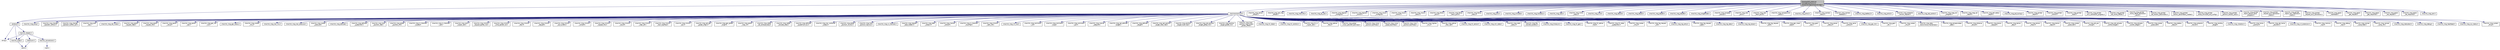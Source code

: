 digraph "libraries/GCS_MAVLink/include/mavlink/v1.0/ardupilotmega/ardupilotmega.h"
{
 // INTERACTIVE_SVG=YES
  edge [fontname="Helvetica",fontsize="10",labelfontname="Helvetica",labelfontsize="10"];
  node [fontname="Helvetica",fontsize="10",shape=record];
  Node1 [label="libraries/GCS_MAVLink\l/include/mavlink/v1.0\l/ardupilotmega/ardupilotmega.h",height=0.2,width=0.4,color="black", fillcolor="grey75", style="filled", fontcolor="black"];
  Node1 -> Node2 [color="midnightblue",fontsize="10",style="solid",fontname="Helvetica"];
  Node2 [label="../protocol.h",height=0.2,width=0.4,color="black", fillcolor="white", style="filled",URL="$protocol_8h.html"];
  Node2 -> Node3 [color="midnightblue",fontsize="10",style="solid",fontname="Helvetica"];
  Node3 [label="string.h",height=0.2,width=0.4,color="grey75", fillcolor="white", style="filled"];
  Node2 -> Node4 [color="midnightblue",fontsize="10",style="solid",fontname="Helvetica"];
  Node4 [label="mavlink_types.h",height=0.2,width=0.4,color="black", fillcolor="white", style="filled",URL="$mavlink__types_8h.html"];
  Node4 -> Node5 [color="midnightblue",fontsize="10",style="solid",fontname="Helvetica"];
  Node5 [label="stdint.h",height=0.2,width=0.4,color="grey75", fillcolor="white", style="filled"];
  Node2 -> Node6 [color="midnightblue",fontsize="10",style="solid",fontname="Helvetica"];
  Node6 [label="mavlink_helpers.h",height=0.2,width=0.4,color="black", fillcolor="white", style="filled",URL="$mavlink__helpers_8h.html"];
  Node6 -> Node3 [color="midnightblue",fontsize="10",style="solid",fontname="Helvetica"];
  Node6 -> Node7 [color="midnightblue",fontsize="10",style="solid",fontname="Helvetica"];
  Node7 [label="checksum.h",height=0.2,width=0.4,color="black", fillcolor="white", style="filled",URL="$checksum_8h.html"];
  Node7 -> Node5 [color="midnightblue",fontsize="10",style="solid",fontname="Helvetica"];
  Node6 -> Node4 [color="midnightblue",fontsize="10",style="solid",fontname="Helvetica"];
  Node6 -> Node8 [color="midnightblue",fontsize="10",style="solid",fontname="Helvetica"];
  Node8 [label="mavlink_conversions.h",height=0.2,width=0.4,color="black", fillcolor="white", style="filled",URL="$mavlink__conversions_8h.html"];
  Node8 -> Node9 [color="midnightblue",fontsize="10",style="solid",fontname="Helvetica"];
  Node9 [label="math.h",height=0.2,width=0.4,color="grey75", fillcolor="white", style="filled"];
  Node1 -> Node10 [color="midnightblue",fontsize="10",style="solid",fontname="Helvetica"];
  Node10 [label="../common/common.h",height=0.2,width=0.4,color="black", fillcolor="white", style="filled",URL="$common_8h.html",tooltip="MAVLink comm protocol generated from common.xml. "];
  Node10 -> Node2 [color="midnightblue",fontsize="10",style="solid",fontname="Helvetica"];
  Node10 -> Node11 [color="midnightblue",fontsize="10",style="solid",fontname="Helvetica"];
  Node11 [label="./mavlink_msg_heartbeat.h",height=0.2,width=0.4,color="black", fillcolor="white", style="filled",URL="$mavlink__msg__heartbeat_8h.html"];
  Node10 -> Node12 [color="midnightblue",fontsize="10",style="solid",fontname="Helvetica"];
  Node12 [label="./mavlink_msg_sys_status.h",height=0.2,width=0.4,color="black", fillcolor="white", style="filled",URL="$mavlink__msg__sys__status_8h.html"];
  Node10 -> Node13 [color="midnightblue",fontsize="10",style="solid",fontname="Helvetica"];
  Node13 [label="./mavlink_msg_system\l_time.h",height=0.2,width=0.4,color="black", fillcolor="white", style="filled",URL="$mavlink__msg__system__time_8h.html"];
  Node10 -> Node14 [color="midnightblue",fontsize="10",style="solid",fontname="Helvetica"];
  Node14 [label="./mavlink_msg_ping.h",height=0.2,width=0.4,color="black", fillcolor="white", style="filled",URL="$mavlink__msg__ping_8h.html"];
  Node10 -> Node15 [color="midnightblue",fontsize="10",style="solid",fontname="Helvetica"];
  Node15 [label="./mavlink_msg_change\l_operator_control.h",height=0.2,width=0.4,color="black", fillcolor="white", style="filled",URL="$mavlink__msg__change__operator__control_8h.html"];
  Node10 -> Node16 [color="midnightblue",fontsize="10",style="solid",fontname="Helvetica"];
  Node16 [label="./mavlink_msg_change\l_operator_control_ack.h",height=0.2,width=0.4,color="black", fillcolor="white", style="filled",URL="$mavlink__msg__change__operator__control__ack_8h.html"];
  Node10 -> Node17 [color="midnightblue",fontsize="10",style="solid",fontname="Helvetica"];
  Node17 [label="./mavlink_msg_auth\l_key.h",height=0.2,width=0.4,color="black", fillcolor="white", style="filled",URL="$mavlink__msg__auth__key_8h.html"];
  Node10 -> Node18 [color="midnightblue",fontsize="10",style="solid",fontname="Helvetica"];
  Node18 [label="./mavlink_msg_set_mode.h",height=0.2,width=0.4,color="black", fillcolor="white", style="filled",URL="$mavlink__msg__set__mode_8h.html"];
  Node10 -> Node19 [color="midnightblue",fontsize="10",style="solid",fontname="Helvetica"];
  Node19 [label="./mavlink_msg_param\l_request_read.h",height=0.2,width=0.4,color="black", fillcolor="white", style="filled",URL="$mavlink__msg__param__request__read_8h.html"];
  Node10 -> Node20 [color="midnightblue",fontsize="10",style="solid",fontname="Helvetica"];
  Node20 [label="./mavlink_msg_param\l_request_list.h",height=0.2,width=0.4,color="black", fillcolor="white", style="filled",URL="$mavlink__msg__param__request__list_8h.html"];
  Node10 -> Node21 [color="midnightblue",fontsize="10",style="solid",fontname="Helvetica"];
  Node21 [label="./mavlink_msg_param\l_value.h",height=0.2,width=0.4,color="black", fillcolor="white", style="filled",URL="$mavlink__msg__param__value_8h.html"];
  Node10 -> Node22 [color="midnightblue",fontsize="10",style="solid",fontname="Helvetica"];
  Node22 [label="./mavlink_msg_param\l_set.h",height=0.2,width=0.4,color="black", fillcolor="white", style="filled",URL="$mavlink__msg__param__set_8h.html"];
  Node10 -> Node23 [color="midnightblue",fontsize="10",style="solid",fontname="Helvetica"];
  Node23 [label="./mavlink_msg_gps_raw\l_int.h",height=0.2,width=0.4,color="black", fillcolor="white", style="filled",URL="$mavlink__msg__gps__raw__int_8h.html"];
  Node10 -> Node24 [color="midnightblue",fontsize="10",style="solid",fontname="Helvetica"];
  Node24 [label="./mavlink_msg_gps_status.h",height=0.2,width=0.4,color="black", fillcolor="white", style="filled",URL="$mavlink__msg__gps__status_8h.html"];
  Node10 -> Node25 [color="midnightblue",fontsize="10",style="solid",fontname="Helvetica"];
  Node25 [label="./mavlink_msg_scaled\l_imu.h",height=0.2,width=0.4,color="black", fillcolor="white", style="filled",URL="$mavlink__msg__scaled__imu_8h.html"];
  Node10 -> Node26 [color="midnightblue",fontsize="10",style="solid",fontname="Helvetica"];
  Node26 [label="./mavlink_msg_raw_imu.h",height=0.2,width=0.4,color="black", fillcolor="white", style="filled",URL="$mavlink__msg__raw__imu_8h.html"];
  Node10 -> Node27 [color="midnightblue",fontsize="10",style="solid",fontname="Helvetica"];
  Node27 [label="./mavlink_msg_raw_pressure.h",height=0.2,width=0.4,color="black", fillcolor="white", style="filled",URL="$mavlink__msg__raw__pressure_8h.html"];
  Node10 -> Node28 [color="midnightblue",fontsize="10",style="solid",fontname="Helvetica"];
  Node28 [label="./mavlink_msg_scaled\l_pressure.h",height=0.2,width=0.4,color="black", fillcolor="white", style="filled",URL="$mavlink__msg__scaled__pressure_8h.html"];
  Node10 -> Node29 [color="midnightblue",fontsize="10",style="solid",fontname="Helvetica"];
  Node29 [label="./mavlink_msg_attitude.h",height=0.2,width=0.4,color="black", fillcolor="white", style="filled",URL="$mavlink__msg__attitude_8h.html"];
  Node10 -> Node30 [color="midnightblue",fontsize="10",style="solid",fontname="Helvetica"];
  Node30 [label="./mavlink_msg_attitude\l_quaternion.h",height=0.2,width=0.4,color="black", fillcolor="white", style="filled",URL="$mavlink__msg__attitude__quaternion_8h.html"];
  Node10 -> Node31 [color="midnightblue",fontsize="10",style="solid",fontname="Helvetica"];
  Node31 [label="./mavlink_msg_local\l_position_ned.h",height=0.2,width=0.4,color="black", fillcolor="white", style="filled",URL="$mavlink__msg__local__position__ned_8h.html"];
  Node10 -> Node32 [color="midnightblue",fontsize="10",style="solid",fontname="Helvetica"];
  Node32 [label="./mavlink_msg_global\l_position_int.h",height=0.2,width=0.4,color="black", fillcolor="white", style="filled",URL="$mavlink__msg__global__position__int_8h.html"];
  Node10 -> Node33 [color="midnightblue",fontsize="10",style="solid",fontname="Helvetica"];
  Node33 [label="./mavlink_msg_rc_channels\l_scaled.h",height=0.2,width=0.4,color="black", fillcolor="white", style="filled",URL="$mavlink__msg__rc__channels__scaled_8h.html"];
  Node10 -> Node34 [color="midnightblue",fontsize="10",style="solid",fontname="Helvetica"];
  Node34 [label="./mavlink_msg_rc_channels\l_raw.h",height=0.2,width=0.4,color="black", fillcolor="white", style="filled",URL="$mavlink__msg__rc__channels__raw_8h.html"];
  Node10 -> Node35 [color="midnightblue",fontsize="10",style="solid",fontname="Helvetica"];
  Node35 [label="./mavlink_msg_servo\l_output_raw.h",height=0.2,width=0.4,color="black", fillcolor="white", style="filled",URL="$mavlink__msg__servo__output__raw_8h.html"];
  Node10 -> Node36 [color="midnightblue",fontsize="10",style="solid",fontname="Helvetica"];
  Node36 [label="./mavlink_msg_mission\l_request_partial_list.h",height=0.2,width=0.4,color="black", fillcolor="white", style="filled",URL="$mavlink__msg__mission__request__partial__list_8h.html"];
  Node10 -> Node37 [color="midnightblue",fontsize="10",style="solid",fontname="Helvetica"];
  Node37 [label="./mavlink_msg_mission\l_write_partial_list.h",height=0.2,width=0.4,color="black", fillcolor="white", style="filled",URL="$mavlink__msg__mission__write__partial__list_8h.html"];
  Node10 -> Node38 [color="midnightblue",fontsize="10",style="solid",fontname="Helvetica"];
  Node38 [label="./mavlink_msg_mission\l_item.h",height=0.2,width=0.4,color="black", fillcolor="white", style="filled",URL="$mavlink__msg__mission__item_8h.html"];
  Node10 -> Node39 [color="midnightblue",fontsize="10",style="solid",fontname="Helvetica"];
  Node39 [label="./mavlink_msg_mission\l_request.h",height=0.2,width=0.4,color="black", fillcolor="white", style="filled",URL="$mavlink__msg__mission__request_8h.html"];
  Node10 -> Node40 [color="midnightblue",fontsize="10",style="solid",fontname="Helvetica"];
  Node40 [label="./mavlink_msg_mission\l_set_current.h",height=0.2,width=0.4,color="black", fillcolor="white", style="filled",URL="$mavlink__msg__mission__set__current_8h.html"];
  Node10 -> Node41 [color="midnightblue",fontsize="10",style="solid",fontname="Helvetica"];
  Node41 [label="./mavlink_msg_mission\l_current.h",height=0.2,width=0.4,color="black", fillcolor="white", style="filled",URL="$mavlink__msg__mission__current_8h.html"];
  Node10 -> Node42 [color="midnightblue",fontsize="10",style="solid",fontname="Helvetica"];
  Node42 [label="./mavlink_msg_mission\l_request_list.h",height=0.2,width=0.4,color="black", fillcolor="white", style="filled",URL="$mavlink__msg__mission__request__list_8h.html"];
  Node10 -> Node43 [color="midnightblue",fontsize="10",style="solid",fontname="Helvetica"];
  Node43 [label="./mavlink_msg_mission\l_count.h",height=0.2,width=0.4,color="black", fillcolor="white", style="filled",URL="$mavlink__msg__mission__count_8h.html"];
  Node10 -> Node44 [color="midnightblue",fontsize="10",style="solid",fontname="Helvetica"];
  Node44 [label="./mavlink_msg_mission\l_clear_all.h",height=0.2,width=0.4,color="black", fillcolor="white", style="filled",URL="$mavlink__msg__mission__clear__all_8h.html"];
  Node10 -> Node45 [color="midnightblue",fontsize="10",style="solid",fontname="Helvetica"];
  Node45 [label="./mavlink_msg_mission\l_item_reached.h",height=0.2,width=0.4,color="black", fillcolor="white", style="filled",URL="$mavlink__msg__mission__item__reached_8h.html"];
  Node10 -> Node46 [color="midnightblue",fontsize="10",style="solid",fontname="Helvetica"];
  Node46 [label="./mavlink_msg_mission\l_ack.h",height=0.2,width=0.4,color="black", fillcolor="white", style="filled",URL="$mavlink__msg__mission__ack_8h.html"];
  Node10 -> Node47 [color="midnightblue",fontsize="10",style="solid",fontname="Helvetica"];
  Node47 [label="./mavlink_msg_set_gps\l_global_origin.h",height=0.2,width=0.4,color="black", fillcolor="white", style="filled",URL="$mavlink__msg__set__gps__global__origin_8h.html"];
  Node10 -> Node48 [color="midnightblue",fontsize="10",style="solid",fontname="Helvetica"];
  Node48 [label="./mavlink_msg_gps_global\l_origin.h",height=0.2,width=0.4,color="black", fillcolor="white", style="filled",URL="$mavlink__msg__gps__global__origin_8h.html"];
  Node10 -> Node49 [color="midnightblue",fontsize="10",style="solid",fontname="Helvetica"];
  Node49 [label="./mavlink_msg_param\l_map_rc.h",height=0.2,width=0.4,color="black", fillcolor="white", style="filled",URL="$mavlink__msg__param__map__rc_8h.html"];
  Node10 -> Node50 [color="midnightblue",fontsize="10",style="solid",fontname="Helvetica"];
  Node50 [label="./mavlink_msg_safety\l_set_allowed_area.h",height=0.2,width=0.4,color="black", fillcolor="white", style="filled",URL="$mavlink__msg__safety__set__allowed__area_8h.html"];
  Node10 -> Node51 [color="midnightblue",fontsize="10",style="solid",fontname="Helvetica"];
  Node51 [label="./mavlink_msg_safety\l_allowed_area.h",height=0.2,width=0.4,color="black", fillcolor="white", style="filled",URL="$mavlink__msg__safety__allowed__area_8h.html"];
  Node10 -> Node52 [color="midnightblue",fontsize="10",style="solid",fontname="Helvetica"];
  Node52 [label="./mavlink_msg_attitude\l_quaternion_cov.h",height=0.2,width=0.4,color="black", fillcolor="white", style="filled",URL="$mavlink__msg__attitude__quaternion__cov_8h.html"];
  Node10 -> Node53 [color="midnightblue",fontsize="10",style="solid",fontname="Helvetica"];
  Node53 [label="./mavlink_msg_nav_controller\l_output.h",height=0.2,width=0.4,color="black", fillcolor="white", style="filled",URL="$mavlink__msg__nav__controller__output_8h.html"];
  Node10 -> Node54 [color="midnightblue",fontsize="10",style="solid",fontname="Helvetica"];
  Node54 [label="./mavlink_msg_global\l_position_int_cov.h",height=0.2,width=0.4,color="black", fillcolor="white", style="filled",URL="$mavlink__msg__global__position__int__cov_8h.html"];
  Node10 -> Node55 [color="midnightblue",fontsize="10",style="solid",fontname="Helvetica"];
  Node55 [label="./mavlink_msg_local\l_position_ned_cov.h",height=0.2,width=0.4,color="black", fillcolor="white", style="filled",URL="$mavlink__msg__local__position__ned__cov_8h.html"];
  Node10 -> Node56 [color="midnightblue",fontsize="10",style="solid",fontname="Helvetica"];
  Node56 [label="./mavlink_msg_rc_channels.h",height=0.2,width=0.4,color="black", fillcolor="white", style="filled",URL="$mavlink__msg__rc__channels_8h.html"];
  Node10 -> Node57 [color="midnightblue",fontsize="10",style="solid",fontname="Helvetica"];
  Node57 [label="./mavlink_msg_request\l_data_stream.h",height=0.2,width=0.4,color="black", fillcolor="white", style="filled",URL="$mavlink__msg__request__data__stream_8h.html"];
  Node10 -> Node58 [color="midnightblue",fontsize="10",style="solid",fontname="Helvetica"];
  Node58 [label="./mavlink_msg_data\l_stream.h",height=0.2,width=0.4,color="black", fillcolor="white", style="filled",URL="$mavlink__msg__data__stream_8h.html"];
  Node10 -> Node59 [color="midnightblue",fontsize="10",style="solid",fontname="Helvetica"];
  Node59 [label="./mavlink_msg_manual\l_control.h",height=0.2,width=0.4,color="black", fillcolor="white", style="filled",URL="$mavlink__msg__manual__control_8h.html"];
  Node10 -> Node60 [color="midnightblue",fontsize="10",style="solid",fontname="Helvetica"];
  Node60 [label="./mavlink_msg_rc_channels\l_override.h",height=0.2,width=0.4,color="black", fillcolor="white", style="filled",URL="$mavlink__msg__rc__channels__override_8h.html"];
  Node10 -> Node61 [color="midnightblue",fontsize="10",style="solid",fontname="Helvetica"];
  Node61 [label="./mavlink_msg_mission\l_item_int.h",height=0.2,width=0.4,color="black", fillcolor="white", style="filled",URL="$mavlink__msg__mission__item__int_8h.html"];
  Node10 -> Node62 [color="midnightblue",fontsize="10",style="solid",fontname="Helvetica"];
  Node62 [label="./mavlink_msg_vfr_hud.h",height=0.2,width=0.4,color="black", fillcolor="white", style="filled",URL="$mavlink__msg__vfr__hud_8h.html"];
  Node10 -> Node63 [color="midnightblue",fontsize="10",style="solid",fontname="Helvetica"];
  Node63 [label="./mavlink_msg_command\l_int.h",height=0.2,width=0.4,color="black", fillcolor="white", style="filled",URL="$mavlink__msg__command__int_8h.html"];
  Node10 -> Node64 [color="midnightblue",fontsize="10",style="solid",fontname="Helvetica"];
  Node64 [label="./mavlink_msg_command\l_long.h",height=0.2,width=0.4,color="black", fillcolor="white", style="filled",URL="$mavlink__msg__command__long_8h.html"];
  Node10 -> Node65 [color="midnightblue",fontsize="10",style="solid",fontname="Helvetica"];
  Node65 [label="./mavlink_msg_command\l_ack.h",height=0.2,width=0.4,color="black", fillcolor="white", style="filled",URL="$mavlink__msg__command__ack_8h.html"];
  Node10 -> Node66 [color="midnightblue",fontsize="10",style="solid",fontname="Helvetica"];
  Node66 [label="./mavlink_msg_manual\l_setpoint.h",height=0.2,width=0.4,color="black", fillcolor="white", style="filled",URL="$mavlink__msg__manual__setpoint_8h.html"];
  Node10 -> Node67 [color="midnightblue",fontsize="10",style="solid",fontname="Helvetica"];
  Node67 [label="./mavlink_msg_set_attitude\l_target.h",height=0.2,width=0.4,color="black", fillcolor="white", style="filled",URL="$mavlink__msg__set__attitude__target_8h.html"];
  Node10 -> Node68 [color="midnightblue",fontsize="10",style="solid",fontname="Helvetica"];
  Node68 [label="./mavlink_msg_attitude\l_target.h",height=0.2,width=0.4,color="black", fillcolor="white", style="filled",URL="$mavlink__msg__attitude__target_8h.html"];
  Node10 -> Node69 [color="midnightblue",fontsize="10",style="solid",fontname="Helvetica"];
  Node69 [label="./mavlink_msg_set_position\l_target_local_ned.h",height=0.2,width=0.4,color="black", fillcolor="white", style="filled",URL="$mavlink__msg__set__position__target__local__ned_8h.html"];
  Node10 -> Node70 [color="midnightblue",fontsize="10",style="solid",fontname="Helvetica"];
  Node70 [label="./mavlink_msg_position\l_target_local_ned.h",height=0.2,width=0.4,color="black", fillcolor="white", style="filled",URL="$mavlink__msg__position__target__local__ned_8h.html"];
  Node10 -> Node71 [color="midnightblue",fontsize="10",style="solid",fontname="Helvetica"];
  Node71 [label="./mavlink_msg_set_position\l_target_global_int.h",height=0.2,width=0.4,color="black", fillcolor="white", style="filled",URL="$mavlink__msg__set__position__target__global__int_8h.html"];
  Node10 -> Node72 [color="midnightblue",fontsize="10",style="solid",fontname="Helvetica"];
  Node72 [label="./mavlink_msg_position\l_target_global_int.h",height=0.2,width=0.4,color="black", fillcolor="white", style="filled",URL="$mavlink__msg__position__target__global__int_8h.html"];
  Node10 -> Node73 [color="midnightblue",fontsize="10",style="solid",fontname="Helvetica"];
  Node73 [label="./mavlink_msg_local\l_position_ned_system\l_global_offset.h",height=0.2,width=0.4,color="black", fillcolor="white", style="filled",URL="$mavlink__msg__local__position__ned__system__global__offset_8h.html"];
  Node10 -> Node74 [color="midnightblue",fontsize="10",style="solid",fontname="Helvetica"];
  Node74 [label="./mavlink_msg_hil_state.h",height=0.2,width=0.4,color="black", fillcolor="white", style="filled",URL="$mavlink__msg__hil__state_8h.html"];
  Node10 -> Node75 [color="midnightblue",fontsize="10",style="solid",fontname="Helvetica"];
  Node75 [label="./mavlink_msg_hil_controls.h",height=0.2,width=0.4,color="black", fillcolor="white", style="filled",URL="$mavlink__msg__hil__controls_8h.html"];
  Node10 -> Node76 [color="midnightblue",fontsize="10",style="solid",fontname="Helvetica"];
  Node76 [label="./mavlink_msg_hil_rc\l_inputs_raw.h",height=0.2,width=0.4,color="black", fillcolor="white", style="filled",URL="$mavlink__msg__hil__rc__inputs__raw_8h.html"];
  Node10 -> Node77 [color="midnightblue",fontsize="10",style="solid",fontname="Helvetica"];
  Node77 [label="./mavlink_msg_optical\l_flow.h",height=0.2,width=0.4,color="black", fillcolor="white", style="filled",URL="$mavlink__msg__optical__flow_8h.html"];
  Node10 -> Node78 [color="midnightblue",fontsize="10",style="solid",fontname="Helvetica"];
  Node78 [label="./mavlink_msg_global\l_vision_position_estimate.h",height=0.2,width=0.4,color="black", fillcolor="white", style="filled",URL="$mavlink__msg__global__vision__position__estimate_8h.html"];
  Node10 -> Node79 [color="midnightblue",fontsize="10",style="solid",fontname="Helvetica"];
  Node79 [label="./mavlink_msg_vision\l_position_estimate.h",height=0.2,width=0.4,color="black", fillcolor="white", style="filled",URL="$mavlink__msg__vision__position__estimate_8h.html"];
  Node10 -> Node80 [color="midnightblue",fontsize="10",style="solid",fontname="Helvetica"];
  Node80 [label="./mavlink_msg_vision\l_speed_estimate.h",height=0.2,width=0.4,color="black", fillcolor="white", style="filled",URL="$mavlink__msg__vision__speed__estimate_8h.html"];
  Node10 -> Node81 [color="midnightblue",fontsize="10",style="solid",fontname="Helvetica"];
  Node81 [label="./mavlink_msg_vicon\l_position_estimate.h",height=0.2,width=0.4,color="black", fillcolor="white", style="filled",URL="$mavlink__msg__vicon__position__estimate_8h.html"];
  Node10 -> Node82 [color="midnightblue",fontsize="10",style="solid",fontname="Helvetica"];
  Node82 [label="./mavlink_msg_highres\l_imu.h",height=0.2,width=0.4,color="black", fillcolor="white", style="filled",URL="$mavlink__msg__highres__imu_8h.html"];
  Node10 -> Node83 [color="midnightblue",fontsize="10",style="solid",fontname="Helvetica"];
  Node83 [label="./mavlink_msg_optical\l_flow_rad.h",height=0.2,width=0.4,color="black", fillcolor="white", style="filled",URL="$mavlink__msg__optical__flow__rad_8h.html"];
  Node10 -> Node84 [color="midnightblue",fontsize="10",style="solid",fontname="Helvetica"];
  Node84 [label="./mavlink_msg_hil_sensor.h",height=0.2,width=0.4,color="black", fillcolor="white", style="filled",URL="$mavlink__msg__hil__sensor_8h.html"];
  Node10 -> Node85 [color="midnightblue",fontsize="10",style="solid",fontname="Helvetica"];
  Node85 [label="./mavlink_msg_sim_state.h",height=0.2,width=0.4,color="black", fillcolor="white", style="filled",URL="$mavlink__msg__sim__state_8h.html"];
  Node10 -> Node86 [color="midnightblue",fontsize="10",style="solid",fontname="Helvetica"];
  Node86 [label="./mavlink_msg_radio\l_status.h",height=0.2,width=0.4,color="black", fillcolor="white", style="filled",URL="$mavlink__msg__radio__status_8h.html"];
  Node10 -> Node87 [color="midnightblue",fontsize="10",style="solid",fontname="Helvetica"];
  Node87 [label="./mavlink_msg_file\l_transfer_protocol.h",height=0.2,width=0.4,color="black", fillcolor="white", style="filled",URL="$mavlink__msg__file__transfer__protocol_8h.html"];
  Node10 -> Node88 [color="midnightblue",fontsize="10",style="solid",fontname="Helvetica"];
  Node88 [label="./mavlink_msg_timesync.h",height=0.2,width=0.4,color="black", fillcolor="white", style="filled",URL="$mavlink__msg__timesync_8h.html"];
  Node10 -> Node89 [color="midnightblue",fontsize="10",style="solid",fontname="Helvetica"];
  Node89 [label="./mavlink_msg_hil_gps.h",height=0.2,width=0.4,color="black", fillcolor="white", style="filled",URL="$mavlink__msg__hil__gps_8h.html"];
  Node10 -> Node90 [color="midnightblue",fontsize="10",style="solid",fontname="Helvetica"];
  Node90 [label="./mavlink_msg_hil_optical\l_flow.h",height=0.2,width=0.4,color="black", fillcolor="white", style="filled",URL="$mavlink__msg__hil__optical__flow_8h.html"];
  Node10 -> Node91 [color="midnightblue",fontsize="10",style="solid",fontname="Helvetica"];
  Node91 [label="./mavlink_msg_hil_state\l_quaternion.h",height=0.2,width=0.4,color="black", fillcolor="white", style="filled",URL="$mavlink__msg__hil__state__quaternion_8h.html"];
  Node10 -> Node92 [color="midnightblue",fontsize="10",style="solid",fontname="Helvetica"];
  Node92 [label="./mavlink_msg_scaled\l_imu2.h",height=0.2,width=0.4,color="black", fillcolor="white", style="filled",URL="$mavlink__msg__scaled__imu2_8h.html"];
  Node10 -> Node93 [color="midnightblue",fontsize="10",style="solid",fontname="Helvetica"];
  Node93 [label="./mavlink_msg_log_request\l_list.h",height=0.2,width=0.4,color="black", fillcolor="white", style="filled",URL="$mavlink__msg__log__request__list_8h.html"];
  Node10 -> Node94 [color="midnightblue",fontsize="10",style="solid",fontname="Helvetica"];
  Node94 [label="./mavlink_msg_log_entry.h",height=0.2,width=0.4,color="black", fillcolor="white", style="filled",URL="$mavlink__msg__log__entry_8h.html"];
  Node10 -> Node95 [color="midnightblue",fontsize="10",style="solid",fontname="Helvetica"];
  Node95 [label="./mavlink_msg_log_request\l_data.h",height=0.2,width=0.4,color="black", fillcolor="white", style="filled",URL="$mavlink__msg__log__request__data_8h.html"];
  Node10 -> Node96 [color="midnightblue",fontsize="10",style="solid",fontname="Helvetica"];
  Node96 [label="./mavlink_msg_log_data.h",height=0.2,width=0.4,color="black", fillcolor="white", style="filled",URL="$mavlink__msg__log__data_8h.html"];
  Node10 -> Node97 [color="midnightblue",fontsize="10",style="solid",fontname="Helvetica"];
  Node97 [label="./mavlink_msg_log_erase.h",height=0.2,width=0.4,color="black", fillcolor="white", style="filled",URL="$mavlink__msg__log__erase_8h.html"];
  Node10 -> Node98 [color="midnightblue",fontsize="10",style="solid",fontname="Helvetica"];
  Node98 [label="./mavlink_msg_log_request\l_end.h",height=0.2,width=0.4,color="black", fillcolor="white", style="filled",URL="$mavlink__msg__log__request__end_8h.html"];
  Node10 -> Node99 [color="midnightblue",fontsize="10",style="solid",fontname="Helvetica"];
  Node99 [label="./mavlink_msg_gps_inject\l_data.h",height=0.2,width=0.4,color="black", fillcolor="white", style="filled",URL="$mavlink__msg__gps__inject__data_8h.html"];
  Node10 -> Node100 [color="midnightblue",fontsize="10",style="solid",fontname="Helvetica"];
  Node100 [label="./mavlink_msg_gps2\l_raw.h",height=0.2,width=0.4,color="black", fillcolor="white", style="filled",URL="$mavlink__msg__gps2__raw_8h.html"];
  Node10 -> Node101 [color="midnightblue",fontsize="10",style="solid",fontname="Helvetica"];
  Node101 [label="./mavlink_msg_power\l_status.h",height=0.2,width=0.4,color="black", fillcolor="white", style="filled",URL="$mavlink__msg__power__status_8h.html"];
  Node10 -> Node102 [color="midnightblue",fontsize="10",style="solid",fontname="Helvetica"];
  Node102 [label="./mavlink_msg_serial\l_control.h",height=0.2,width=0.4,color="black", fillcolor="white", style="filled",URL="$mavlink__msg__serial__control_8h.html"];
  Node10 -> Node103 [color="midnightblue",fontsize="10",style="solid",fontname="Helvetica"];
  Node103 [label="./mavlink_msg_gps_rtk.h",height=0.2,width=0.4,color="black", fillcolor="white", style="filled",URL="$mavlink__msg__gps__rtk_8h.html"];
  Node10 -> Node104 [color="midnightblue",fontsize="10",style="solid",fontname="Helvetica"];
  Node104 [label="./mavlink_msg_gps2\l_rtk.h",height=0.2,width=0.4,color="black", fillcolor="white", style="filled",URL="$mavlink__msg__gps2__rtk_8h.html"];
  Node10 -> Node105 [color="midnightblue",fontsize="10",style="solid",fontname="Helvetica"];
  Node105 [label="./mavlink_msg_scaled\l_imu3.h",height=0.2,width=0.4,color="black", fillcolor="white", style="filled",URL="$mavlink__msg__scaled__imu3_8h.html"];
  Node10 -> Node106 [color="midnightblue",fontsize="10",style="solid",fontname="Helvetica"];
  Node106 [label="./mavlink_msg_data\l_transmission_handshake.h",height=0.2,width=0.4,color="black", fillcolor="white", style="filled",URL="$mavlink__msg__data__transmission__handshake_8h.html"];
  Node10 -> Node107 [color="midnightblue",fontsize="10",style="solid",fontname="Helvetica"];
  Node107 [label="./mavlink_msg_encapsulated\l_data.h",height=0.2,width=0.4,color="black", fillcolor="white", style="filled",URL="$mavlink__msg__encapsulated__data_8h.html"];
  Node10 -> Node108 [color="midnightblue",fontsize="10",style="solid",fontname="Helvetica"];
  Node108 [label="./mavlink_msg_distance\l_sensor.h",height=0.2,width=0.4,color="black", fillcolor="white", style="filled",URL="$mavlink__msg__distance__sensor_8h.html"];
  Node10 -> Node109 [color="midnightblue",fontsize="10",style="solid",fontname="Helvetica"];
  Node109 [label="./mavlink_msg_terrain\l_request.h",height=0.2,width=0.4,color="black", fillcolor="white", style="filled",URL="$mavlink__msg__terrain__request_8h.html"];
  Node10 -> Node110 [color="midnightblue",fontsize="10",style="solid",fontname="Helvetica"];
  Node110 [label="./mavlink_msg_terrain\l_data.h",height=0.2,width=0.4,color="black", fillcolor="white", style="filled",URL="$mavlink__msg__terrain__data_8h.html"];
  Node10 -> Node111 [color="midnightblue",fontsize="10",style="solid",fontname="Helvetica"];
  Node111 [label="./mavlink_msg_terrain\l_check.h",height=0.2,width=0.4,color="black", fillcolor="white", style="filled",URL="$mavlink__msg__terrain__check_8h.html"];
  Node10 -> Node112 [color="midnightblue",fontsize="10",style="solid",fontname="Helvetica"];
  Node112 [label="./mavlink_msg_terrain\l_report.h",height=0.2,width=0.4,color="black", fillcolor="white", style="filled",URL="$mavlink__msg__terrain__report_8h.html"];
  Node10 -> Node113 [color="midnightblue",fontsize="10",style="solid",fontname="Helvetica"];
  Node113 [label="./mavlink_msg_scaled\l_pressure2.h",height=0.2,width=0.4,color="black", fillcolor="white", style="filled",URL="$mavlink__msg__scaled__pressure2_8h.html"];
  Node10 -> Node114 [color="midnightblue",fontsize="10",style="solid",fontname="Helvetica"];
  Node114 [label="./mavlink_msg_att_pos\l_mocap.h",height=0.2,width=0.4,color="black", fillcolor="white", style="filled",URL="$mavlink__msg__att__pos__mocap_8h.html"];
  Node10 -> Node115 [color="midnightblue",fontsize="10",style="solid",fontname="Helvetica"];
  Node115 [label="./mavlink_msg_set_actuator\l_control_target.h",height=0.2,width=0.4,color="black", fillcolor="white", style="filled",URL="$mavlink__msg__set__actuator__control__target_8h.html"];
  Node10 -> Node116 [color="midnightblue",fontsize="10",style="solid",fontname="Helvetica"];
  Node116 [label="./mavlink_msg_actuator\l_control_target.h",height=0.2,width=0.4,color="black", fillcolor="white", style="filled",URL="$mavlink__msg__actuator__control__target_8h.html"];
  Node10 -> Node117 [color="midnightblue",fontsize="10",style="solid",fontname="Helvetica"];
  Node117 [label="./mavlink_msg_scaled\l_pressure3.h",height=0.2,width=0.4,color="black", fillcolor="white", style="filled",URL="$mavlink__msg__scaled__pressure3_8h.html"];
  Node10 -> Node118 [color="midnightblue",fontsize="10",style="solid",fontname="Helvetica"];
  Node118 [label="./mavlink_msg_battery\l_status.h",height=0.2,width=0.4,color="black", fillcolor="white", style="filled",URL="$mavlink__msg__battery__status_8h.html"];
  Node10 -> Node119 [color="midnightblue",fontsize="10",style="solid",fontname="Helvetica"];
  Node119 [label="./mavlink_msg_autopilot\l_version.h",height=0.2,width=0.4,color="black", fillcolor="white", style="filled",URL="$mavlink__msg__autopilot__version_8h.html"];
  Node10 -> Node120 [color="midnightblue",fontsize="10",style="solid",fontname="Helvetica"];
  Node120 [label="./mavlink_msg_landing\l_target.h",height=0.2,width=0.4,color="black", fillcolor="white", style="filled",URL="$mavlink__msg__landing__target_8h.html"];
  Node10 -> Node121 [color="midnightblue",fontsize="10",style="solid",fontname="Helvetica"];
  Node121 [label="./mavlink_msg_vibration.h",height=0.2,width=0.4,color="black", fillcolor="white", style="filled",URL="$mavlink__msg__vibration_8h.html"];
  Node10 -> Node122 [color="midnightblue",fontsize="10",style="solid",fontname="Helvetica"];
  Node122 [label="./mavlink_msg_home\l_position.h",height=0.2,width=0.4,color="black", fillcolor="white", style="filled",URL="$mavlink__msg__home__position_8h.html"];
  Node10 -> Node123 [color="midnightblue",fontsize="10",style="solid",fontname="Helvetica"];
  Node123 [label="./mavlink_msg_set_home\l_position.h",height=0.2,width=0.4,color="black", fillcolor="white", style="filled",URL="$mavlink__msg__set__home__position_8h.html"];
  Node10 -> Node124 [color="midnightblue",fontsize="10",style="solid",fontname="Helvetica"];
  Node124 [label="./mavlink_msg_v2_extension.h",height=0.2,width=0.4,color="black", fillcolor="white", style="filled",URL="$mavlink__msg__v2__extension_8h.html"];
  Node10 -> Node125 [color="midnightblue",fontsize="10",style="solid",fontname="Helvetica"];
  Node125 [label="./mavlink_msg_memory\l_vect.h",height=0.2,width=0.4,color="black", fillcolor="white", style="filled",URL="$mavlink__msg__memory__vect_8h.html"];
  Node10 -> Node126 [color="midnightblue",fontsize="10",style="solid",fontname="Helvetica"];
  Node126 [label="./mavlink_msg_debug\l_vect.h",height=0.2,width=0.4,color="black", fillcolor="white", style="filled",URL="$mavlink__msg__debug__vect_8h.html"];
  Node10 -> Node127 [color="midnightblue",fontsize="10",style="solid",fontname="Helvetica"];
  Node127 [label="./mavlink_msg_named\l_value_float.h",height=0.2,width=0.4,color="black", fillcolor="white", style="filled",URL="$mavlink__msg__named__value__float_8h.html"];
  Node10 -> Node128 [color="midnightblue",fontsize="10",style="solid",fontname="Helvetica"];
  Node128 [label="./mavlink_msg_named\l_value_int.h",height=0.2,width=0.4,color="black", fillcolor="white", style="filled",URL="$mavlink__msg__named__value__int_8h.html"];
  Node10 -> Node129 [color="midnightblue",fontsize="10",style="solid",fontname="Helvetica"];
  Node129 [label="./mavlink_msg_statustext.h",height=0.2,width=0.4,color="black", fillcolor="white", style="filled",URL="$mavlink__msg__statustext_8h.html"];
  Node10 -> Node130 [color="midnightblue",fontsize="10",style="solid",fontname="Helvetica"];
  Node130 [label="./mavlink_msg_debug.h",height=0.2,width=0.4,color="black", fillcolor="white", style="filled",URL="$mavlink__msg__debug_8h.html"];
  Node1 -> Node131 [color="midnightblue",fontsize="10",style="solid",fontname="Helvetica"];
  Node131 [label="./mavlink_msg_sensor\l_offsets.h",height=0.2,width=0.4,color="black", fillcolor="white", style="filled",URL="$mavlink__msg__sensor__offsets_8h.html"];
  Node1 -> Node132 [color="midnightblue",fontsize="10",style="solid",fontname="Helvetica"];
  Node132 [label="./mavlink_msg_set_mag\l_offsets.h",height=0.2,width=0.4,color="black", fillcolor="white", style="filled",URL="$mavlink__msg__set__mag__offsets_8h.html"];
  Node1 -> Node133 [color="midnightblue",fontsize="10",style="solid",fontname="Helvetica"];
  Node133 [label="./mavlink_msg_meminfo.h",height=0.2,width=0.4,color="black", fillcolor="white", style="filled",URL="$mavlink__msg__meminfo_8h.html"];
  Node1 -> Node134 [color="midnightblue",fontsize="10",style="solid",fontname="Helvetica"];
  Node134 [label="./mavlink_msg_ap_adc.h",height=0.2,width=0.4,color="black", fillcolor="white", style="filled",URL="$mavlink__msg__ap__adc_8h.html"];
  Node1 -> Node135 [color="midnightblue",fontsize="10",style="solid",fontname="Helvetica"];
  Node135 [label="./mavlink_msg_digicam\l_configure.h",height=0.2,width=0.4,color="black", fillcolor="white", style="filled",URL="$mavlink__msg__digicam__configure_8h.html"];
  Node1 -> Node136 [color="midnightblue",fontsize="10",style="solid",fontname="Helvetica"];
  Node136 [label="./mavlink_msg_digicam\l_control.h",height=0.2,width=0.4,color="black", fillcolor="white", style="filled",URL="$mavlink__msg__digicam__control_8h.html"];
  Node1 -> Node137 [color="midnightblue",fontsize="10",style="solid",fontname="Helvetica"];
  Node137 [label="./mavlink_msg_mount\l_configure.h",height=0.2,width=0.4,color="black", fillcolor="white", style="filled",URL="$mavlink__msg__mount__configure_8h.html"];
  Node1 -> Node138 [color="midnightblue",fontsize="10",style="solid",fontname="Helvetica"];
  Node138 [label="./mavlink_msg_mount\l_control.h",height=0.2,width=0.4,color="black", fillcolor="white", style="filled",URL="$mavlink__msg__mount__control_8h.html"];
  Node1 -> Node139 [color="midnightblue",fontsize="10",style="solid",fontname="Helvetica"];
  Node139 [label="./mavlink_msg_mount\l_status.h",height=0.2,width=0.4,color="black", fillcolor="white", style="filled",URL="$mavlink__msg__mount__status_8h.html"];
  Node1 -> Node140 [color="midnightblue",fontsize="10",style="solid",fontname="Helvetica"];
  Node140 [label="./mavlink_msg_fence\l_point.h",height=0.2,width=0.4,color="black", fillcolor="white", style="filled",URL="$mavlink__msg__fence__point_8h.html"];
  Node1 -> Node141 [color="midnightblue",fontsize="10",style="solid",fontname="Helvetica"];
  Node141 [label="./mavlink_msg_fence\l_fetch_point.h",height=0.2,width=0.4,color="black", fillcolor="white", style="filled",URL="$mavlink__msg__fence__fetch__point_8h.html"];
  Node1 -> Node142 [color="midnightblue",fontsize="10",style="solid",fontname="Helvetica"];
  Node142 [label="./mavlink_msg_fence\l_status.h",height=0.2,width=0.4,color="black", fillcolor="white", style="filled",URL="$mavlink__msg__fence__status_8h.html"];
  Node1 -> Node143 [color="midnightblue",fontsize="10",style="solid",fontname="Helvetica"];
  Node143 [label="./mavlink_msg_ahrs.h",height=0.2,width=0.4,color="black", fillcolor="white", style="filled",URL="$mavlink__msg__ahrs_8h.html"];
  Node1 -> Node144 [color="midnightblue",fontsize="10",style="solid",fontname="Helvetica"];
  Node144 [label="./mavlink_msg_simstate.h",height=0.2,width=0.4,color="black", fillcolor="white", style="filled",URL="$mavlink__msg__simstate_8h.html"];
  Node1 -> Node145 [color="midnightblue",fontsize="10",style="solid",fontname="Helvetica"];
  Node145 [label="./mavlink_msg_hwstatus.h",height=0.2,width=0.4,color="black", fillcolor="white", style="filled",URL="$mavlink__msg__hwstatus_8h.html"];
  Node1 -> Node146 [color="midnightblue",fontsize="10",style="solid",fontname="Helvetica"];
  Node146 [label="./mavlink_msg_radio.h",height=0.2,width=0.4,color="black", fillcolor="white", style="filled",URL="$mavlink__msg__radio_8h.html"];
  Node1 -> Node147 [color="midnightblue",fontsize="10",style="solid",fontname="Helvetica"];
  Node147 [label="./mavlink_msg_limits\l_status.h",height=0.2,width=0.4,color="black", fillcolor="white", style="filled",URL="$mavlink__msg__limits__status_8h.html"];
  Node1 -> Node148 [color="midnightblue",fontsize="10",style="solid",fontname="Helvetica"];
  Node148 [label="./mavlink_msg_wind.h",height=0.2,width=0.4,color="black", fillcolor="white", style="filled",URL="$mavlink__msg__wind_8h.html"];
  Node1 -> Node149 [color="midnightblue",fontsize="10",style="solid",fontname="Helvetica"];
  Node149 [label="./mavlink_msg_data16.h",height=0.2,width=0.4,color="black", fillcolor="white", style="filled",URL="$mavlink__msg__data16_8h.html"];
  Node1 -> Node150 [color="midnightblue",fontsize="10",style="solid",fontname="Helvetica"];
  Node150 [label="./mavlink_msg_data32.h",height=0.2,width=0.4,color="black", fillcolor="white", style="filled",URL="$mavlink__msg__data32_8h.html"];
  Node1 -> Node151 [color="midnightblue",fontsize="10",style="solid",fontname="Helvetica"];
  Node151 [label="./mavlink_msg_data64.h",height=0.2,width=0.4,color="black", fillcolor="white", style="filled",URL="$mavlink__msg__data64_8h.html"];
  Node1 -> Node152 [color="midnightblue",fontsize="10",style="solid",fontname="Helvetica"];
  Node152 [label="./mavlink_msg_data96.h",height=0.2,width=0.4,color="black", fillcolor="white", style="filled",URL="$mavlink__msg__data96_8h.html"];
  Node1 -> Node153 [color="midnightblue",fontsize="10",style="solid",fontname="Helvetica"];
  Node153 [label="./mavlink_msg_rangefinder.h",height=0.2,width=0.4,color="black", fillcolor="white", style="filled",URL="$mavlink__msg__rangefinder_8h.html"];
  Node1 -> Node154 [color="midnightblue",fontsize="10",style="solid",fontname="Helvetica"];
  Node154 [label="./mavlink_msg_airspeed\l_autocal.h",height=0.2,width=0.4,color="black", fillcolor="white", style="filled",URL="$mavlink__msg__airspeed__autocal_8h.html"];
  Node1 -> Node155 [color="midnightblue",fontsize="10",style="solid",fontname="Helvetica"];
  Node155 [label="./mavlink_msg_rally\l_point.h",height=0.2,width=0.4,color="black", fillcolor="white", style="filled",URL="$mavlink__msg__rally__point_8h.html"];
  Node1 -> Node156 [color="midnightblue",fontsize="10",style="solid",fontname="Helvetica"];
  Node156 [label="./mavlink_msg_rally\l_fetch_point.h",height=0.2,width=0.4,color="black", fillcolor="white", style="filled",URL="$mavlink__msg__rally__fetch__point_8h.html"];
  Node1 -> Node157 [color="midnightblue",fontsize="10",style="solid",fontname="Helvetica"];
  Node157 [label="./mavlink_msg_compassmot\l_status.h",height=0.2,width=0.4,color="black", fillcolor="white", style="filled",URL="$mavlink__msg__compassmot__status_8h.html"];
  Node1 -> Node158 [color="midnightblue",fontsize="10",style="solid",fontname="Helvetica"];
  Node158 [label="./mavlink_msg_ahrs2.h",height=0.2,width=0.4,color="black", fillcolor="white", style="filled",URL="$mavlink__msg__ahrs2_8h.html"];
  Node1 -> Node159 [color="midnightblue",fontsize="10",style="solid",fontname="Helvetica"];
  Node159 [label="./mavlink_msg_camera\l_status.h",height=0.2,width=0.4,color="black", fillcolor="white", style="filled",URL="$mavlink__msg__camera__status_8h.html"];
  Node1 -> Node160 [color="midnightblue",fontsize="10",style="solid",fontname="Helvetica"];
  Node160 [label="./mavlink_msg_camera\l_feedback.h",height=0.2,width=0.4,color="black", fillcolor="white", style="filled",URL="$mavlink__msg__camera__feedback_8h.html"];
  Node1 -> Node161 [color="midnightblue",fontsize="10",style="solid",fontname="Helvetica"];
  Node161 [label="./mavlink_msg_battery2.h",height=0.2,width=0.4,color="black", fillcolor="white", style="filled",URL="$mavlink__msg__battery2_8h.html"];
  Node1 -> Node162 [color="midnightblue",fontsize="10",style="solid",fontname="Helvetica"];
  Node162 [label="./mavlink_msg_ahrs3.h",height=0.2,width=0.4,color="black", fillcolor="white", style="filled",URL="$mavlink__msg__ahrs3_8h.html"];
  Node1 -> Node163 [color="midnightblue",fontsize="10",style="solid",fontname="Helvetica"];
  Node163 [label="./mavlink_msg_autopilot\l_version_request.h",height=0.2,width=0.4,color="black", fillcolor="white", style="filled",URL="$mavlink__msg__autopilot__version__request_8h.html"];
  Node1 -> Node164 [color="midnightblue",fontsize="10",style="solid",fontname="Helvetica"];
  Node164 [label="./mavlink_msg_led_control.h",height=0.2,width=0.4,color="black", fillcolor="white", style="filled",URL="$mavlink__msg__led__control_8h.html"];
  Node1 -> Node165 [color="midnightblue",fontsize="10",style="solid",fontname="Helvetica"];
  Node165 [label="./mavlink_msg_mag_cal\l_progress.h",height=0.2,width=0.4,color="black", fillcolor="white", style="filled",URL="$mavlink__msg__mag__cal__progress_8h.html"];
  Node1 -> Node166 [color="midnightblue",fontsize="10",style="solid",fontname="Helvetica"];
  Node166 [label="./mavlink_msg_mag_cal\l_report.h",height=0.2,width=0.4,color="black", fillcolor="white", style="filled",URL="$mavlink__msg__mag__cal__report_8h.html"];
  Node1 -> Node167 [color="midnightblue",fontsize="10",style="solid",fontname="Helvetica"];
  Node167 [label="./mavlink_msg_ekf_status\l_report.h",height=0.2,width=0.4,color="black", fillcolor="white", style="filled",URL="$mavlink__msg__ekf__status__report_8h.html"];
  Node1 -> Node168 [color="midnightblue",fontsize="10",style="solid",fontname="Helvetica"];
  Node168 [label="./mavlink_msg_pid_tuning.h",height=0.2,width=0.4,color="black", fillcolor="white", style="filled",URL="$mavlink__msg__pid__tuning_8h.html"];
  Node1 -> Node169 [color="midnightblue",fontsize="10",style="solid",fontname="Helvetica"];
  Node169 [label="./mavlink_msg_gimbal\l_report.h",height=0.2,width=0.4,color="black", fillcolor="white", style="filled",URL="$mavlink__msg__gimbal__report_8h.html"];
  Node1 -> Node170 [color="midnightblue",fontsize="10",style="solid",fontname="Helvetica"];
  Node170 [label="./mavlink_msg_gimbal\l_control.h",height=0.2,width=0.4,color="black", fillcolor="white", style="filled",URL="$mavlink__msg__gimbal__control_8h.html"];
  Node1 -> Node171 [color="midnightblue",fontsize="10",style="solid",fontname="Helvetica"];
  Node171 [label="./mavlink_msg_gimbal\l_reset.h",height=0.2,width=0.4,color="black", fillcolor="white", style="filled",URL="$mavlink__msg__gimbal__reset_8h.html"];
  Node1 -> Node172 [color="midnightblue",fontsize="10",style="solid",fontname="Helvetica"];
  Node172 [label="./mavlink_msg_gimbal\l_axis_calibration_progress.h",height=0.2,width=0.4,color="black", fillcolor="white", style="filled",URL="$mavlink__msg__gimbal__axis__calibration__progress_8h.html"];
  Node1 -> Node173 [color="midnightblue",fontsize="10",style="solid",fontname="Helvetica"];
  Node173 [label="./mavlink_msg_gimbal\l_set_home_offsets.h",height=0.2,width=0.4,color="black", fillcolor="white", style="filled",URL="$mavlink__msg__gimbal__set__home__offsets_8h.html"];
  Node1 -> Node174 [color="midnightblue",fontsize="10",style="solid",fontname="Helvetica"];
  Node174 [label="./mavlink_msg_gimbal\l_home_offset_calibration\l_result.h",height=0.2,width=0.4,color="black", fillcolor="white", style="filled",URL="$mavlink__msg__gimbal__home__offset__calibration__result_8h.html"];
  Node1 -> Node175 [color="midnightblue",fontsize="10",style="solid",fontname="Helvetica"];
  Node175 [label="./mavlink_msg_gimbal\l_set_factory_parameters.h",height=0.2,width=0.4,color="black", fillcolor="white", style="filled",URL="$mavlink__msg__gimbal__set__factory__parameters_8h.html"];
  Node1 -> Node176 [color="midnightblue",fontsize="10",style="solid",fontname="Helvetica"];
  Node176 [label="./mavlink_msg_gimbal\l_factory_parameters_loaded.h",height=0.2,width=0.4,color="black", fillcolor="white", style="filled",URL="$mavlink__msg__gimbal__factory__parameters__loaded_8h.html"];
  Node1 -> Node177 [color="midnightblue",fontsize="10",style="solid",fontname="Helvetica"];
  Node177 [label="./mavlink_msg_gimbal\l_erase_firmware_and_config.h",height=0.2,width=0.4,color="black", fillcolor="white", style="filled",URL="$mavlink__msg__gimbal__erase__firmware__and__config_8h.html"];
  Node1 -> Node178 [color="midnightblue",fontsize="10",style="solid",fontname="Helvetica"];
  Node178 [label="./mavlink_msg_gimbal\l_perform_factory_tests.h",height=0.2,width=0.4,color="black", fillcolor="white", style="filled",URL="$mavlink__msg__gimbal__perform__factory__tests_8h.html"];
  Node1 -> Node179 [color="midnightblue",fontsize="10",style="solid",fontname="Helvetica"];
  Node179 [label="./mavlink_msg_gimbal\l_report_factory_tests\l_progress.h",height=0.2,width=0.4,color="black", fillcolor="white", style="filled",URL="$mavlink__msg__gimbal__report__factory__tests__progress_8h.html"];
  Node1 -> Node180 [color="midnightblue",fontsize="10",style="solid",fontname="Helvetica"];
  Node180 [label="./mavlink_msg_gimbal\l_request_axis_calibration\l_status.h",height=0.2,width=0.4,color="black", fillcolor="white", style="filled",URL="$mavlink__msg__gimbal__request__axis__calibration__status_8h.html"];
  Node1 -> Node181 [color="midnightblue",fontsize="10",style="solid",fontname="Helvetica"];
  Node181 [label="./mavlink_msg_gimbal\l_report_axis_calibration\l_status.h",height=0.2,width=0.4,color="black", fillcolor="white", style="filled",URL="$mavlink__msg__gimbal__report__axis__calibration__status_8h.html"];
  Node1 -> Node182 [color="midnightblue",fontsize="10",style="solid",fontname="Helvetica"];
  Node182 [label="./mavlink_msg_gimbal\l_request_axis_calibration.h",height=0.2,width=0.4,color="black", fillcolor="white", style="filled",URL="$mavlink__msg__gimbal__request__axis__calibration_8h.html"];
  Node1 -> Node183 [color="midnightblue",fontsize="10",style="solid",fontname="Helvetica"];
  Node183 [label="./mavlink_msg_gopro\l_heartbeat.h",height=0.2,width=0.4,color="black", fillcolor="white", style="filled",URL="$mavlink__msg__gopro__heartbeat_8h.html"];
  Node1 -> Node184 [color="midnightblue",fontsize="10",style="solid",fontname="Helvetica"];
  Node184 [label="./mavlink_msg_gopro\l_get_request.h",height=0.2,width=0.4,color="black", fillcolor="white", style="filled",URL="$mavlink__msg__gopro__get__request_8h.html"];
  Node1 -> Node185 [color="midnightblue",fontsize="10",style="solid",fontname="Helvetica"];
  Node185 [label="./mavlink_msg_gopro\l_get_response.h",height=0.2,width=0.4,color="black", fillcolor="white", style="filled",URL="$mavlink__msg__gopro__get__response_8h.html"];
  Node1 -> Node186 [color="midnightblue",fontsize="10",style="solid",fontname="Helvetica"];
  Node186 [label="./mavlink_msg_gopro\l_set_request.h",height=0.2,width=0.4,color="black", fillcolor="white", style="filled",URL="$mavlink__msg__gopro__set__request_8h.html"];
  Node1 -> Node187 [color="midnightblue",fontsize="10",style="solid",fontname="Helvetica"];
  Node187 [label="./mavlink_msg_gopro\l_set_response.h",height=0.2,width=0.4,color="black", fillcolor="white", style="filled",URL="$mavlink__msg__gopro__set__response_8h.html"];
  Node1 -> Node188 [color="midnightblue",fontsize="10",style="solid",fontname="Helvetica"];
  Node188 [label="./mavlink_msg_rpm.h",height=0.2,width=0.4,color="black", fillcolor="white", style="filled",URL="$mavlink__msg__rpm_8h.html"];
}
